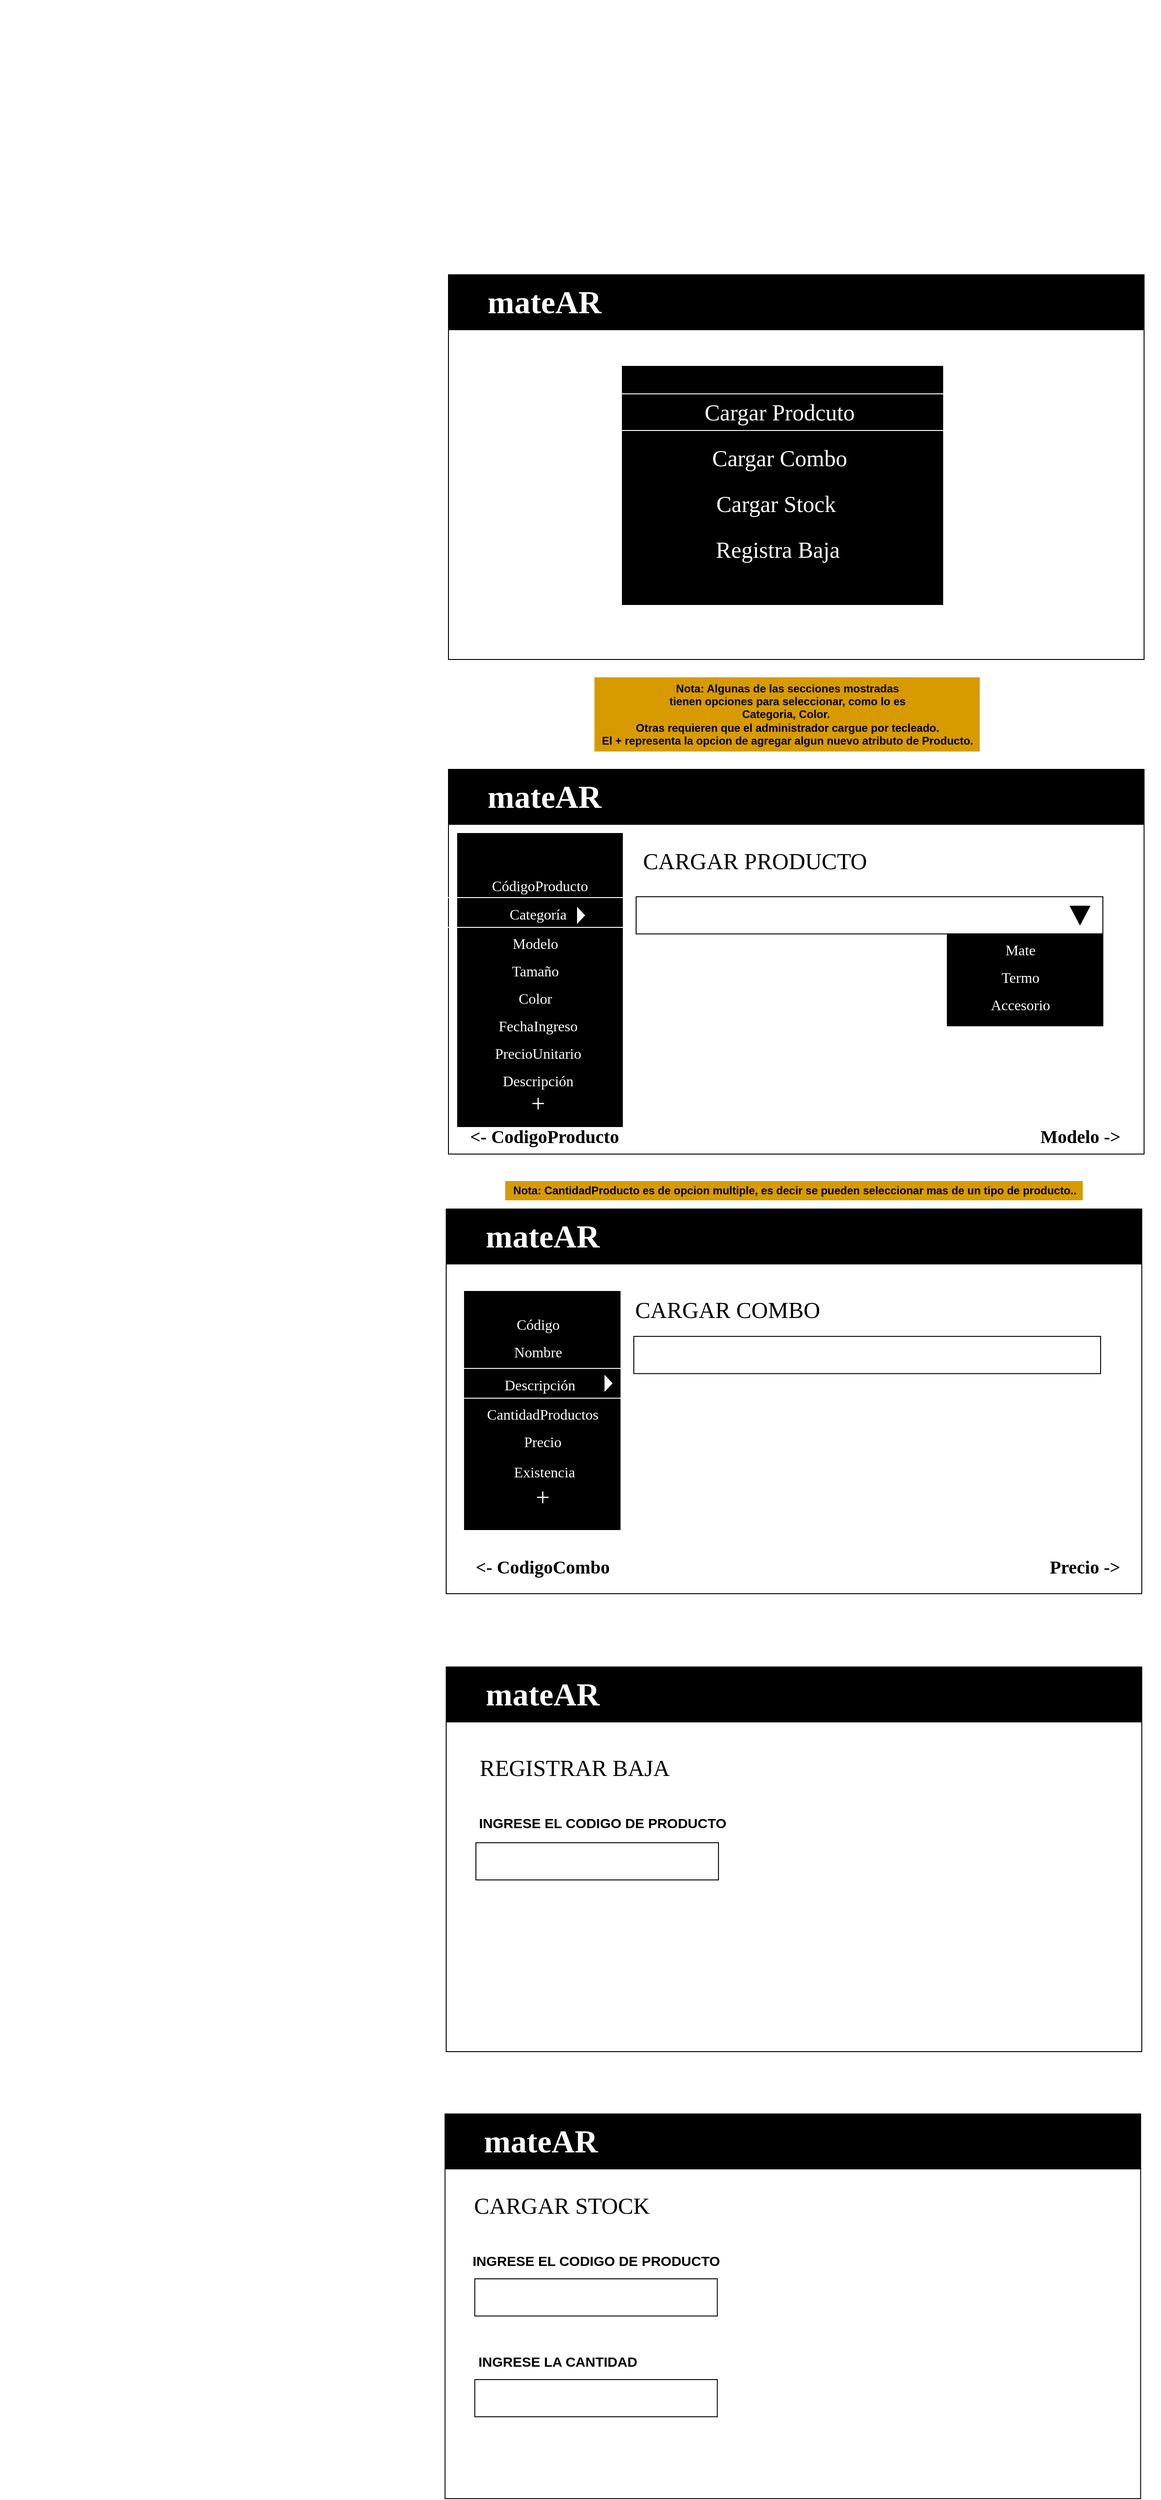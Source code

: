 <mxfile version="15.0.4" type="device"><diagram id="FbhibUbgQ25Hv6gma22Z" name="Page-1"><mxGraphModel dx="1848" dy="1698" grid="1" gridSize="10" guides="1" tooltips="1" connect="1" arrows="1" fold="1" page="1" pageScale="1" pageWidth="827" pageHeight="1169" math="0" shadow="0"><root><mxCell id="0"/><mxCell id="1" parent="0"/><mxCell id="_dUN0VqvDOdPQ3m7g6nz-1" value="" style="whiteSpace=wrap;html=1;noLabel=1;fontColor=none;" parent="1" vertex="1"><mxGeometry x="90" y="-30" width="760" height="360" as="geometry"/></mxCell><mxCell id="_dUN0VqvDOdPQ3m7g6nz-2" value="" style="whiteSpace=wrap;html=1;fillColor=#000000;" parent="1" vertex="1"><mxGeometry x="90" y="-90" width="760" height="60" as="geometry"/></mxCell><mxCell id="_dUN0VqvDOdPQ3m7g6nz-5" value="&lt;b style=&quot;font-size: 35px;&quot;&gt;&lt;font style=&quot;font-size: 35px;&quot;&gt;mateAR&lt;/font&gt;&lt;/b&gt;" style="text;html=1;strokeColor=none;fillColor=none;align=center;verticalAlign=middle;whiteSpace=wrap;rounded=0;fontColor=#FFFFFF;fontSize=35;fontFamily=Georgia;" parent="1" vertex="1"><mxGeometry x="90" y="-90" width="210" height="60" as="geometry"/></mxCell><mxCell id="_dUN0VqvDOdPQ3m7g6nz-10" value="" style="verticalLabelPosition=bottom;verticalAlign=top;html=1;shape=mxgraph.basic.rect;fillColor2=none;strokeWidth=1;size=20;indent=5;labelBackgroundColor=none;fontFamily=Georgia;fontSize=33;fontColor=#FFFFFF;fillColor=#000000;" parent="1" vertex="1"><mxGeometry x="280" y="10" width="350" height="260" as="geometry"/></mxCell><mxCell id="_dUN0VqvDOdPQ3m7g6nz-14" value="Cargar Prodcuto&amp;nbsp;" style="text;html=1;fillColor=none;align=center;verticalAlign=middle;whiteSpace=wrap;rounded=0;labelBackgroundColor=none;fontFamily=Georgia;fontSize=25;fontColor=#FFFFFF;labelBorderColor=#000000;shadow=0;strokeColor=#FFFFFF;glass=1;" parent="1" vertex="1"><mxGeometry x="270" y="40" width="370" height="40" as="geometry"/></mxCell><mxCell id="_dUN0VqvDOdPQ3m7g6nz-15" value="Cargar Combo&amp;nbsp;" style="text;html=1;strokeColor=none;fillColor=none;align=center;verticalAlign=middle;whiteSpace=wrap;rounded=0;labelBackgroundColor=none;fontFamily=Georgia;fontSize=25;fontColor=#FFFFFF;" parent="1" vertex="1"><mxGeometry x="280" y="90" width="350" height="40" as="geometry"/></mxCell><mxCell id="_dUN0VqvDOdPQ3m7g6nz-16" value="Cargar Stock&lt;span style=&quot;color: rgba(0 , 0 , 0 , 0) ; font-family: monospace ; font-size: 0px&quot;&gt;%3CmxGraphModel%3E%3Croot%3E%3CmxCell%20id%3D%220%22%2F%3E%3CmxCell%20id%3D%221%22%20parent%3D%220%22%2F%3E%3CmxCell%20id%3D%222%22%20value%3D%22Cargar%20Combo%26amp%3Bnbsp%3B%22%20style%3D%22text%3Bhtml%3D1%3BstrokeColor%3Dnone%3BfillColor%3Dnone%3Balign%3Dcenter%3BverticalAlign%3Dmiddle%3BwhiteSpace%3Dwrap%3Brounded%3D0%3BlabelBackgroundColor%3Dnone%3BfontFamily%3DGeorgia%3BfontSize%3D25%3BfontColor%3D%23FFFFFF%3B%22%20vertex%3D%221%22%20parent%3D%221%22%3E%3CmxGeometry%20x%3D%22280%22%20y%3D%22170%22%20width%3D%22350%22%20height%3D%2240%22%20as%3D%22geometry%22%2F%3E%3C%2FmxCell%3E%3C%2Froot%3E%3C%2FmxGraphModel%3E&lt;/span&gt;&lt;span style=&quot;color: rgba(0 , 0 , 0 , 0) ; font-family: monospace ; font-size: 0px&quot;&gt;%3CmxGraphModel%3E%3Croot%3E%3CmxCell%20id%3D%220%22%2F%3E%3CmxCell%20id%3D%221%22%20parent%3D%220%22%2F%3E%3CmxCell%20id%3D%222%22%20value%3D%22Cargar%20Combo%26amp%3Bnbsp%3B%22%20style%3D%22text%3Bhtml%3D1%3BstrokeColor%3Dnone%3BfillColor%3Dnone%3Balign%3Dcenter%3BverticalAlign%3Dmiddle%3BwhiteSpace%3Dwrap%3Brounded%3D0%3BlabelBackgroundColor%3Dnone%3BfontFamily%3DGeorgia%3BfontSize%3D25%3BfontColor%3D%23FFFFFF%3B%22%20vertex%3D%221%22%20parent%3D%221%22%3E%3CmxGeometry%20x%3D%22280%22%20y%3D%22170%22%20width%3D%22350%22%20height%3D%2240%22%20as%3D%22geometry%22%2F%3E%3C%2FmxCell%3E%3C%2Froot%3E%3C%2FmxGraphModel%3E&lt;/span&gt;&lt;span style=&quot;color: rgba(0 , 0 , 0 , 0) ; font-family: monospace ; font-size: 0px&quot;&gt;%3CmxGraphModel%3E%3Croot%3E%3CmxCell%20id%3D%220%22%2F%3E%3CmxCell%20id%3D%221%22%20parent%3D%220%22%2F%3E%3CmxCell%20id%3D%222%22%20value%3D%22Cargar%20Combo%26amp%3Bnbsp%3B%22%20style%3D%22text%3Bhtml%3D1%3BstrokeColor%3Dnone%3BfillColor%3Dnone%3Balign%3Dcenter%3BverticalAlign%3Dmiddle%3BwhiteSpace%3Dwrap%3Brounded%3D0%3BlabelBackgroundColor%3Dnone%3BfontFamily%3DGeorgia%3BfontSize%3D25%3BfontColor%3D%23FFFFFF%3B%22%20vertex%3D%221%22%20parent%3D%221%22%3E%3CmxGeometry%20x%3D%22280%22%20y%3D%22170%22%20width%3D%22350%22%20height%3D%2240%22%20as%3D%22geometry%22%2F%3E%3C%2FmxCell%3E%3C%2Froot%3E%3C%2FmxGraphModel%3E&lt;/span&gt;" style="text;html=1;strokeColor=none;fillColor=none;align=center;verticalAlign=middle;whiteSpace=wrap;rounded=0;labelBackgroundColor=none;fontFamily=Georgia;fontSize=25;fontColor=#FFFFFF;" parent="1" vertex="1"><mxGeometry x="272.5" y="140" width="350" height="40" as="geometry"/></mxCell><mxCell id="_dUN0VqvDOdPQ3m7g6nz-17" value="Registrar Baja&amp;nbsp;" style="text;html=1;strokeColor=none;fillColor=none;align=center;verticalAlign=middle;whiteSpace=wrap;rounded=0;labelBackgroundColor=none;fontFamily=Georgia;fontSize=25;fontColor=#FFFFFF;" parent="1" vertex="1"><mxGeometry x="-400" y="-390" width="350" height="40" as="geometry"/></mxCell><mxCell id="_dUN0VqvDOdPQ3m7g6nz-18" value="" style="whiteSpace=wrap;html=1;noLabel=1;fontColor=none;labelBorderColor=#FFFFFF;" parent="1" vertex="1"><mxGeometry x="90" y="510" width="760" height="360" as="geometry"/></mxCell><mxCell id="_dUN0VqvDOdPQ3m7g6nz-19" value="" style="whiteSpace=wrap;html=1;fillColor=#000000;" parent="1" vertex="1"><mxGeometry x="90" y="450" width="760" height="60" as="geometry"/></mxCell><mxCell id="_dUN0VqvDOdPQ3m7g6nz-20" value="&lt;b style=&quot;font-size: 35px;&quot;&gt;&lt;font style=&quot;font-size: 35px;&quot;&gt;mateAR&lt;/font&gt;&lt;/b&gt;" style="text;html=1;strokeColor=none;fillColor=none;align=center;verticalAlign=middle;whiteSpace=wrap;rounded=0;fontColor=#FFFFFF;fontSize=35;fontFamily=Georgia;" parent="1" vertex="1"><mxGeometry x="90" y="450" width="210" height="60" as="geometry"/></mxCell><mxCell id="_dUN0VqvDOdPQ3m7g6nz-27" value="" style="whiteSpace=wrap;html=1;fillColor=#000000;" parent="1" vertex="1"><mxGeometry x="100" y="520" width="180" height="320" as="geometry"/></mxCell><mxCell id="_dUN0VqvDOdPQ3m7g6nz-29" value="CARGAR PRODUCTO" style="text;html=1;strokeColor=none;fillColor=none;align=center;verticalAlign=middle;whiteSpace=wrap;rounded=0;shadow=0;glass=1;labelBackgroundColor=none;fontFamily=Georgia;fontSize=25;fontColor=none;" parent="1" vertex="1"><mxGeometry x="285" y="530" width="280" height="40" as="geometry"/></mxCell><mxCell id="_dUN0VqvDOdPQ3m7g6nz-30" value="&lt;font color=&quot;#ffffff&quot; style=&quot;font-size: 16px&quot;&gt;CódigoProducto&lt;/font&gt;" style="text;html=1;strokeColor=none;fillColor=none;align=center;verticalAlign=middle;whiteSpace=wrap;rounded=0;shadow=0;glass=1;labelBackgroundColor=none;fontFamily=Georgia;fontSize=20;fontColor=none;" parent="1" vertex="1"><mxGeometry x="100" y="560" width="180" height="30" as="geometry"/></mxCell><mxCell id="_dUN0VqvDOdPQ3m7g6nz-32" value="&lt;font color=&quot;#ffffff&quot;&gt;&lt;span style=&quot;font-size: 16px&quot;&gt;Modelo&lt;/span&gt;&lt;/font&gt;" style="text;html=1;strokeColor=none;fillColor=none;align=center;verticalAlign=middle;whiteSpace=wrap;rounded=0;shadow=0;glass=1;labelBackgroundColor=none;fontFamily=Georgia;fontSize=20;fontColor=none;" parent="1" vertex="1"><mxGeometry x="95" y="622.5" width="180" height="30" as="geometry"/></mxCell><mxCell id="_dUN0VqvDOdPQ3m7g6nz-33" value="&lt;font color=&quot;#ffffff&quot;&gt;&lt;span style=&quot;font-size: 16px&quot;&gt;FechaIngreso&lt;/span&gt;&lt;/font&gt;" style="text;html=1;strokeColor=none;fillColor=none;align=center;verticalAlign=middle;whiteSpace=wrap;rounded=0;shadow=0;glass=1;labelBackgroundColor=none;fontFamily=Georgia;fontSize=20;fontColor=none;" parent="1" vertex="1"><mxGeometry x="97.5" y="712.5" width="180" height="30" as="geometry"/></mxCell><mxCell id="_dUN0VqvDOdPQ3m7g6nz-34" value="&lt;font color=&quot;#ffffff&quot;&gt;&lt;span style=&quot;font-size: 16px&quot;&gt;Tamaño&lt;/span&gt;&lt;/font&gt;&lt;span style=&quot;color: rgba(0 , 0 , 0 , 0) ; font-family: monospace ; font-size: 0px&quot;&gt;%3CmxGraphModel%3E%3Croot%3E%3CmxCell%20id%3D%220%22%2F%3E%3CmxCell%20id%3D%221%22%20parent%3D%220%22%2F%3E%3CmxCell%20id%3D%222%22%20value%3D%22%26lt%3Bfont%20color%3D%26quot%3B%23ffffff%26quot%3B%26gt%3B%26lt%3Bspan%20style%3D%26quot%3Bfont-size%3A%2016px%26quot%3B%26gt%3BFechaIngreso%26lt%3B%2Fspan%26gt%3B%26lt%3B%2Ffont%26gt%3B%22%20style%3D%22text%3Bhtml%3D1%3BstrokeColor%3Dnone%3BfillColor%3Dnone%3Balign%3Dcenter%3BverticalAlign%3Dmiddle%3BwhiteSpace%3Dwrap%3Brounded%3D0%3Bshadow%3D0%3Bglass%3D1%3BlabelBackgroundColor%3Dnone%3BfontFamily%3DGeorgia%3BfontSize%3D20%3BfontColor%3Dnone%3B%22%20vertex%3D%221%22%20parent%3D%221%22%3E%3CmxGeometry%20x%3D%22100%22%20y%3D%22620%22%20width%3D%22180%22%20height%3D%2230%22%20as%3D%22geometry%22%2F%3E%3C%2FmxCell%3E%3C%2Froot%3E%3C%2FmxGraphModel%3E&lt;/span&gt;" style="text;html=1;strokeColor=none;fillColor=none;align=center;verticalAlign=middle;whiteSpace=wrap;rounded=0;shadow=0;glass=1;labelBackgroundColor=none;fontFamily=Georgia;fontSize=20;fontColor=none;" parent="1" vertex="1"><mxGeometry x="95" y="652.5" width="180" height="30" as="geometry"/></mxCell><mxCell id="_dUN0VqvDOdPQ3m7g6nz-35" value="&lt;font color=&quot;#ffffff&quot;&gt;&lt;span style=&quot;font-size: 16px&quot;&gt;Color&lt;/span&gt;&lt;/font&gt;&lt;span style=&quot;color: rgba(0 , 0 , 0 , 0) ; font-family: monospace ; font-size: 0px&quot;&gt;%3CmxGraphModel%3E%3Croot%3E%3CmxCell%20id%3D%220%22%2F%3E%3CmxCell%20id%3D%221%22%20parent%3D%220%22%2F%3E%3CmxCell%20id%3D%222%22%20value%3D%22%26lt%3Bfont%20color%3D%26quot%3B%23ffffff%26quot%3B%26gt%3B%26lt%3Bspan%20style%3D%26quot%3Bfont-size%3A%2016px%26quot%3B%26gt%3BTama%C3%B1o%26lt%3B%2Fspan%26gt%3B%26lt%3B%2Ffont%26gt%3B%26lt%3Bspan%20style%3D%26quot%3Bcolor%3A%20rgba(0%20%2C%200%20%2C%200%20%2C%200)%20%3B%20font-family%3A%20monospace%20%3B%20font-size%3A%200px%26quot%3B%26gt%3B%253CmxGraphModel%253E%253Croot%253E%253CmxCell%2520id%253D%25220%2522%252F%253E%253CmxCell%2520id%253D%25221%2522%2520parent%253D%25220%2522%252F%253E%253CmxCell%2520id%253D%25222%2522%2520value%253D%2522%2526lt%253Bfont%2520color%253D%2526quot%253B%2523ffffff%2526quot%253B%2526gt%253B%2526lt%253Bspan%2520style%253D%2526quot%253Bfont-size%253A%252016px%2526quot%253B%2526gt%253BFechaIngreso%2526lt%253B%252Fspan%2526gt%253B%2526lt%253B%252Ffont%2526gt%253B%2522%2520style%253D%2522text%253Bhtml%253D1%253BstrokeColor%253Dnone%253BfillColor%253Dnone%253Balign%253Dcenter%253BverticalAlign%253Dmiddle%253BwhiteSpace%253Dwrap%253Brounded%253D0%253Bshadow%253D0%253Bglass%253D1%253BlabelBackgroundColor%253Dnone%253BfontFamily%253DGeorgia%253BfontSize%253D20%253BfontColor%253Dnone%253B%2522%2520vertex%253D%25221%2522%2520parent%253D%25221%2522%253E%253CmxGeometry%2520x%253D%2522100%2522%2520y%253D%2522620%2522%2520width%253D%2522180%2522%2520height%253D%252230%2522%2520as%253D%2522geometry%2522%252F%253E%253C%252FmxCell%253E%253C%252Froot%253E%253C%252FmxGraphModel%253E%26lt%3B%2Fspan%26gt%3B%22%20style%3D%22text%3Bhtml%3D1%3BstrokeColor%3Dnone%3BfillColor%3Dnone%3Balign%3Dcenter%3BverticalAlign%3Dmiddle%3BwhiteSpace%3Dwrap%3Brounded%3D0%3Bshadow%3D0%3Bglass%3D1%3BlabelBackgroundColor%3Dnone%3BfontFamily%3DGeorgia%3BfontSize%3D20%3BfontColor%3Dnone%3B%22%20vertex%3D%221%22%20parent%3D%221%22%3E%3CmxGeometry%20x%3D%22100%22%20y%3D%22650%22%20width%3D%22180%22%20height%3D%2230%22%20as%3D%22geometry%22%2F%3E%3C%2FmxCell%3E%3C%2Froot%3E%3C%2FmxGraphModel%3E&lt;/span&gt;" style="text;html=1;strokeColor=none;fillColor=none;align=center;verticalAlign=middle;whiteSpace=wrap;rounded=0;shadow=0;glass=1;labelBackgroundColor=none;fontFamily=Georgia;fontSize=20;fontColor=none;" parent="1" vertex="1"><mxGeometry x="95" y="682.5" width="180" height="30" as="geometry"/></mxCell><mxCell id="_dUN0VqvDOdPQ3m7g6nz-36" value="&lt;font color=&quot;#ffffff&quot;&gt;&lt;span style=&quot;font-size: 16px&quot;&gt;Categoría&lt;/span&gt;&lt;/font&gt;" style="text;html=1;fillColor=none;align=center;verticalAlign=middle;whiteSpace=wrap;rounded=0;shadow=0;glass=1;labelBackgroundColor=none;fontFamily=Georgia;fontSize=20;fontColor=none;strokeColor=#FFFFFF;" parent="1" vertex="1"><mxGeometry x="87.5" y="590" width="200" height="32.5" as="geometry"/></mxCell><mxCell id="_dUN0VqvDOdPQ3m7g6nz-37" value="&lt;font color=&quot;#ffffff&quot;&gt;&lt;span style=&quot;font-size: 16px&quot;&gt;PrecioUnitario&lt;/span&gt;&lt;/font&gt;" style="text;html=1;strokeColor=none;fillColor=none;align=center;verticalAlign=middle;whiteSpace=wrap;rounded=0;shadow=0;glass=1;labelBackgroundColor=none;fontFamily=Georgia;fontSize=20;fontColor=none;" parent="1" vertex="1"><mxGeometry x="97.5" y="742.5" width="180" height="30" as="geometry"/></mxCell><mxCell id="_dUN0VqvDOdPQ3m7g6nz-39" value="&lt;font color=&quot;#ffffff&quot;&gt;&lt;span style=&quot;font-size: 16px&quot;&gt;Descripción&lt;/span&gt;&lt;/font&gt;" style="text;html=1;strokeColor=none;fillColor=none;align=center;verticalAlign=middle;whiteSpace=wrap;rounded=0;shadow=0;glass=1;labelBackgroundColor=none;fontFamily=Georgia;fontSize=20;fontColor=none;" parent="1" vertex="1"><mxGeometry x="97.5" y="772.5" width="180" height="30" as="geometry"/></mxCell><mxCell id="_dUN0VqvDOdPQ3m7g6nz-42" value="" style="triangle;whiteSpace=wrap;html=1;rounded=0;shadow=0;glass=1;fontFamily=Georgia;fontSize=20;fontColor=none;strokeColor=#000000;fillColor=#FFFFFF;" parent="1" vertex="1"><mxGeometry x="230" y="598.75" width="10" height="21.25" as="geometry"/></mxCell><mxCell id="_dUN0VqvDOdPQ3m7g6nz-43" value="" style="rounded=0;whiteSpace=wrap;html=1;shadow=0;glass=0;fontFamily=Georgia;fontSize=20;fontColor=none;strokeColor=#000000;fillColor=#FFFFFF;align=left;" parent="1" vertex="1"><mxGeometry x="295" y="589.06" width="510" height="40.62" as="geometry"/></mxCell><mxCell id="_dUN0VqvDOdPQ3m7g6nz-44" value="" style="triangle;whiteSpace=wrap;html=1;rounded=0;shadow=0;glass=1;fontFamily=Georgia;fontSize=20;fontColor=none;rotation=90;fillColor=#000000;" parent="1" vertex="1"><mxGeometry x="770" y="598.75" width="20" height="21.25" as="geometry"/></mxCell><mxCell id="_dUN0VqvDOdPQ3m7g6nz-45" value="" style="rounded=0;whiteSpace=wrap;html=1;shadow=0;glass=0;fontFamily=Georgia;fontSize=20;fontColor=none;strokeColor=#000000;fillColor=#000000;" parent="1" vertex="1"><mxGeometry x="635" y="629.68" width="170" height="100.32" as="geometry"/></mxCell><mxCell id="_dUN0VqvDOdPQ3m7g6nz-46" value="&lt;font color=&quot;#ffffff&quot;&gt;&lt;span style=&quot;font-size: 16px&quot;&gt;Mate&lt;/span&gt;&lt;/font&gt;" style="text;html=1;strokeColor=none;fillColor=none;align=center;verticalAlign=middle;whiteSpace=wrap;rounded=0;shadow=0;glass=1;labelBackgroundColor=none;fontFamily=Georgia;fontSize=20;fontColor=none;" parent="1" vertex="1"><mxGeometry x="625" y="629.68" width="180" height="30" as="geometry"/></mxCell><mxCell id="_dUN0VqvDOdPQ3m7g6nz-47" value="&lt;font color=&quot;#ffffff&quot;&gt;&lt;span style=&quot;font-size: 16px&quot;&gt;Termo&lt;/span&gt;&lt;/font&gt;&lt;span style=&quot;color: rgba(0 , 0 , 0 , 0) ; font-family: monospace ; font-size: 0px&quot;&gt;%3CmxGraphModel%3E%3Croot%3E%3CmxCell%20id%3D%220%22%2F%3E%3CmxCell%20id%3D%221%22%20parent%3D%220%22%2F%3E%3CmxCell%20id%3D%222%22%20value%3D%22%26lt%3Bfont%20color%3D%26quot%3B%23ffffff%26quot%3B%26gt%3B%26lt%3Bspan%20style%3D%26quot%3Bfont-size%3A%2016px%26quot%3B%26gt%3BMate%26lt%3B%2Fspan%26gt%3B%26lt%3B%2Ffont%26gt%3B%22%20style%3D%22text%3Bhtml%3D1%3BstrokeColor%3Dnone%3BfillColor%3Dnone%3Balign%3Dcenter%3BverticalAlign%3Dmiddle%3BwhiteSpace%3Dwrap%3Brounded%3D0%3Bshadow%3D0%3Bglass%3D1%3BlabelBackgroundColor%3Dnone%3BfontFamily%3DGeorgia%3BfontSize%3D20%3BfontColor%3Dnone%3B%22%20vertex%3D%221%22%20parent%3D%221%22%3E%3CmxGeometry%20x%3D%22590%22%20y%3D%22629.68%22%20width%3D%22180%22%20height%3D%2230%22%20as%3D%22geometry%22%2F%3E%3C%2FmxCell%3E%3C%2Froot%3E%3C%2FmxGraphModel%3E&lt;/span&gt;" style="text;html=1;strokeColor=none;fillColor=none;align=center;verticalAlign=middle;whiteSpace=wrap;rounded=0;shadow=0;glass=1;labelBackgroundColor=none;fontFamily=Georgia;fontSize=20;fontColor=none;" parent="1" vertex="1"><mxGeometry x="625" y="659.68" width="180" height="30" as="geometry"/></mxCell><mxCell id="_dUN0VqvDOdPQ3m7g6nz-48" value="&lt;font color=&quot;#ffffff&quot;&gt;&lt;span style=&quot;font-size: 16px&quot;&gt;Accesorio&lt;/span&gt;&lt;/font&gt;" style="text;html=1;strokeColor=none;fillColor=none;align=center;verticalAlign=middle;whiteSpace=wrap;rounded=0;shadow=0;glass=1;labelBackgroundColor=none;fontFamily=Georgia;fontSize=20;fontColor=none;" parent="1" vertex="1"><mxGeometry x="625" y="689.68" width="180" height="30" as="geometry"/></mxCell><mxCell id="_dUN0VqvDOdPQ3m7g6nz-49" value="Modelo -&amp;gt;" style="text;html=1;strokeColor=none;fillColor=none;align=center;verticalAlign=middle;whiteSpace=wrap;rounded=0;shadow=0;glass=0;fontFamily=Georgia;fontSize=20;fontColor=none;fontStyle=1" parent="1" vertex="1"><mxGeometry x="697.5" y="830" width="165" height="40" as="geometry"/></mxCell><mxCell id="_dUN0VqvDOdPQ3m7g6nz-50" value="&amp;lt;- CodigoProducto" style="text;html=1;strokeColor=none;fillColor=none;align=center;verticalAlign=middle;whiteSpace=wrap;rounded=0;shadow=0;glass=0;fontFamily=Georgia;fontSize=20;fontColor=none;fontStyle=1" parent="1" vertex="1"><mxGeometry x="90" y="830" width="210" height="40" as="geometry"/></mxCell><mxCell id="XlYpgnOQyE8UtT6nfnZe-2" value="&lt;font style=&quot;vertical-align: inherit&quot;&gt;&lt;font style=&quot;vertical-align: inherit&quot;&gt;&lt;font style=&quot;vertical-align: inherit&quot;&gt;&lt;font style=&quot;vertical-align: inherit&quot;&gt;&lt;span&gt;&lt;font style=&quot;vertical-align: inherit&quot;&gt;&lt;font style=&quot;vertical-align: inherit&quot;&gt;Nota: Algunas de las secciones mostradas &lt;/font&gt;&lt;/font&gt;&lt;br&gt;&lt;font style=&quot;vertical-align: inherit&quot;&gt;&lt;font style=&quot;vertical-align: inherit&quot;&gt;tienen opciones para seleccionar, como lo es &lt;/font&gt;&lt;/font&gt;&lt;br&gt;&lt;font style=&quot;vertical-align: inherit&quot;&gt;&lt;font style=&quot;vertical-align: inherit&quot;&gt;Categoria, Color.&amp;nbsp;&lt;/font&gt;&lt;/font&gt;&lt;br&gt;&lt;font style=&quot;vertical-align: inherit&quot;&gt;&lt;font style=&quot;vertical-align: inherit&quot;&gt;Otras requieren que el administrador cargue por tecleado.&lt;br&gt;&lt;/font&gt;&lt;/font&gt;&lt;/span&gt;El + representa la opcion de agregar algun nuevo atributo de Producto.&lt;br&gt;&lt;/font&gt;&lt;/font&gt;&lt;/font&gt;&lt;/font&gt;" style="text;html=1;align=center;verticalAlign=middle;resizable=0;points=[];autosize=1;strokeColor=#D79B00;fillColor=#D79B00;fontStyle=1" parent="1" vertex="1"><mxGeometry x="250" y="350" width="420" height="80" as="geometry"/></mxCell><mxCell id="XlYpgnOQyE8UtT6nfnZe-3" value="" style="whiteSpace=wrap;html=1;noLabel=1;fontColor=none;labelBorderColor=#FFFFFF;" parent="1" vertex="1"><mxGeometry x="87.5" y="990" width="760" height="360" as="geometry"/></mxCell><mxCell id="XlYpgnOQyE8UtT6nfnZe-4" value="" style="whiteSpace=wrap;html=1;fillColor=#000000;" parent="1" vertex="1"><mxGeometry x="87.5" y="930" width="760" height="60" as="geometry"/></mxCell><mxCell id="XlYpgnOQyE8UtT6nfnZe-5" value="&lt;b style=&quot;font-size: 35px;&quot;&gt;&lt;font style=&quot;font-size: 35px;&quot;&gt;mateAR&lt;/font&gt;&lt;/b&gt;" style="text;html=1;strokeColor=none;fillColor=none;align=center;verticalAlign=middle;whiteSpace=wrap;rounded=0;fontColor=#FFFFFF;fontSize=35;fontFamily=Georgia;" parent="1" vertex="1"><mxGeometry x="87.5" y="930" width="210" height="60" as="geometry"/></mxCell><mxCell id="XlYpgnOQyE8UtT6nfnZe-7" value="CARGAR COMBO" style="text;html=1;strokeColor=none;fillColor=none;align=center;verticalAlign=middle;whiteSpace=wrap;rounded=0;shadow=0;glass=1;labelBackgroundColor=none;fontFamily=Georgia;fontSize=25;fontColor=none;" parent="1" vertex="1"><mxGeometry x="255" y="1020" width="280" height="40" as="geometry"/></mxCell><mxCell id="XlYpgnOQyE8UtT6nfnZe-10" value="&lt;font color=&quot;#ffffff&quot;&gt;&lt;span style=&quot;font-size: 16px&quot;&gt;FechaIngreso&lt;/span&gt;&lt;/font&gt;" style="text;html=1;strokeColor=none;fillColor=none;align=center;verticalAlign=middle;whiteSpace=wrap;rounded=0;shadow=0;glass=1;labelBackgroundColor=none;fontFamily=Georgia;fontSize=20;fontColor=none;" parent="1" vertex="1"><mxGeometry x="97.5" y="1190" width="180" height="30" as="geometry"/></mxCell><mxCell id="XlYpgnOQyE8UtT6nfnZe-12" value="&lt;font color=&quot;#ffffff&quot;&gt;&lt;span style=&quot;font-size: 16px&quot;&gt;Color&lt;/span&gt;&lt;/font&gt;&lt;span style=&quot;color: rgba(0 , 0 , 0 , 0) ; font-family: monospace ; font-size: 0px&quot;&gt;%3CmxGraphModel%3E%3Croot%3E%3CmxCell%20id%3D%220%22%2F%3E%3CmxCell%20id%3D%221%22%20parent%3D%220%22%2F%3E%3CmxCell%20id%3D%222%22%20value%3D%22%26lt%3Bfont%20color%3D%26quot%3B%23ffffff%26quot%3B%26gt%3B%26lt%3Bspan%20style%3D%26quot%3Bfont-size%3A%2016px%26quot%3B%26gt%3BTama%C3%B1o%26lt%3B%2Fspan%26gt%3B%26lt%3B%2Ffont%26gt%3B%26lt%3Bspan%20style%3D%26quot%3Bcolor%3A%20rgba(0%20%2C%200%20%2C%200%20%2C%200)%20%3B%20font-family%3A%20monospace%20%3B%20font-size%3A%200px%26quot%3B%26gt%3B%253CmxGraphModel%253E%253Croot%253E%253CmxCell%2520id%253D%25220%2522%252F%253E%253CmxCell%2520id%253D%25221%2522%2520parent%253D%25220%2522%252F%253E%253CmxCell%2520id%253D%25222%2522%2520value%253D%2522%2526lt%253Bfont%2520color%253D%2526quot%253B%2523ffffff%2526quot%253B%2526gt%253B%2526lt%253Bspan%2520style%253D%2526quot%253Bfont-size%253A%252016px%2526quot%253B%2526gt%253BFechaIngreso%2526lt%253B%252Fspan%2526gt%253B%2526lt%253B%252Ffont%2526gt%253B%2522%2520style%253D%2522text%253Bhtml%253D1%253BstrokeColor%253Dnone%253BfillColor%253Dnone%253Balign%253Dcenter%253BverticalAlign%253Dmiddle%253BwhiteSpace%253Dwrap%253Brounded%253D0%253Bshadow%253D0%253Bglass%253D1%253BlabelBackgroundColor%253Dnone%253BfontFamily%253DGeorgia%253BfontSize%253D20%253BfontColor%253Dnone%253B%2522%2520vertex%253D%25221%2522%2520parent%253D%25221%2522%253E%253CmxGeometry%2520x%253D%2522100%2522%2520y%253D%2522620%2522%2520width%253D%2522180%2522%2520height%253D%252230%2522%2520as%253D%2522geometry%2522%252F%253E%253C%252FmxCell%253E%253C%252Froot%253E%253C%252FmxGraphModel%253E%26lt%3B%2Fspan%26gt%3B%22%20style%3D%22text%3Bhtml%3D1%3BstrokeColor%3Dnone%3BfillColor%3Dnone%3Balign%3Dcenter%3BverticalAlign%3Dmiddle%3BwhiteSpace%3Dwrap%3Brounded%3D0%3Bshadow%3D0%3Bglass%3D1%3BlabelBackgroundColor%3Dnone%3BfontFamily%3DGeorgia%3BfontSize%3D20%3BfontColor%3Dnone%3B%22%20vertex%3D%221%22%20parent%3D%221%22%3E%3CmxGeometry%20x%3D%22100%22%20y%3D%22650%22%20width%3D%22180%22%20height%3D%2230%22%20as%3D%22geometry%22%2F%3E%3C%2FmxCell%3E%3C%2Froot%3E%3C%2FmxGraphModel%3E&lt;/span&gt;" style="text;html=1;strokeColor=none;fillColor=none;align=center;verticalAlign=middle;whiteSpace=wrap;rounded=0;shadow=0;glass=1;labelBackgroundColor=none;fontFamily=Georgia;fontSize=20;fontColor=none;" parent="1" vertex="1"><mxGeometry x="97.5" y="1160" width="180" height="30" as="geometry"/></mxCell><mxCell id="XlYpgnOQyE8UtT6nfnZe-14" value="&lt;font color=&quot;#ffffff&quot;&gt;&lt;span style=&quot;font-size: 16px&quot;&gt;PrecioUnitario&lt;/span&gt;&lt;/font&gt;" style="text;html=1;strokeColor=none;fillColor=none;align=center;verticalAlign=middle;whiteSpace=wrap;rounded=0;shadow=0;glass=1;labelBackgroundColor=none;fontFamily=Georgia;fontSize=20;fontColor=none;" parent="1" vertex="1"><mxGeometry x="97.5" y="1220" width="180" height="30" as="geometry"/></mxCell><mxCell id="XlYpgnOQyE8UtT6nfnZe-15" value="&lt;font color=&quot;#ffffff&quot;&gt;&lt;span style=&quot;font-size: 16px&quot;&gt;Descripción&lt;/span&gt;&lt;/font&gt;" style="text;html=1;strokeColor=none;fillColor=none;align=center;verticalAlign=middle;whiteSpace=wrap;rounded=0;shadow=0;glass=1;labelBackgroundColor=none;fontFamily=Georgia;fontSize=20;fontColor=none;" parent="1" vertex="1"><mxGeometry x="97.5" y="1250" width="180" height="30" as="geometry"/></mxCell><mxCell id="XlYpgnOQyE8UtT6nfnZe-17" value="" style="rounded=0;whiteSpace=wrap;html=1;shadow=0;glass=0;fontFamily=Georgia;fontSize=20;fontColor=none;strokeColor=#000000;fillColor=#FFFFFF;align=left;" parent="1" vertex="1"><mxGeometry x="292.5" y="1069.06" width="510" height="40.62" as="geometry"/></mxCell><mxCell id="XlYpgnOQyE8UtT6nfnZe-19" value="" style="rounded=0;whiteSpace=wrap;html=1;shadow=0;glass=0;fontFamily=Georgia;fontSize=20;fontColor=none;strokeColor=#000000;fillColor=#000000;" parent="1" vertex="1"><mxGeometry x="107.5" y="1020" width="170" height="260" as="geometry"/></mxCell><mxCell id="XlYpgnOQyE8UtT6nfnZe-27" value="&lt;font color=&quot;#ffffff&quot; style=&quot;font-size: 16px&quot;&gt;&lt;font style=&quot;vertical-align: inherit&quot;&gt;&lt;font style=&quot;vertical-align: inherit&quot;&gt;Código&lt;/font&gt;&lt;/font&gt;&lt;/font&gt;" style="text;html=1;strokeColor=none;fillColor=none;align=center;verticalAlign=middle;whiteSpace=wrap;rounded=0;shadow=0;glass=1;labelBackgroundColor=none;fontFamily=Georgia;fontSize=20;fontColor=none;" parent="1" vertex="1"><mxGeometry x="97.5" y="1039.06" width="180" height="30" as="geometry"/></mxCell><mxCell id="XlYpgnOQyE8UtT6nfnZe-29" value="&lt;font color=&quot;#ffffff&quot;&gt;&lt;span style=&quot;font-size: 16px&quot;&gt;&lt;font style=&quot;vertical-align: inherit&quot;&gt;&lt;font style=&quot;vertical-align: inherit&quot;&gt;Existencia&lt;/font&gt;&lt;/font&gt;&lt;/span&gt;&lt;/font&gt;" style="text;html=1;strokeColor=none;fillColor=none;align=center;verticalAlign=middle;whiteSpace=wrap;rounded=0;shadow=0;glass=1;labelBackgroundColor=none;fontFamily=Georgia;fontSize=20;fontColor=none;" parent="1" vertex="1"><mxGeometry x="105" y="1200.0" width="180" height="30" as="geometry"/></mxCell><mxCell id="XlYpgnOQyE8UtT6nfnZe-31" value="&lt;font color=&quot;#ffffff&quot;&gt;&lt;span style=&quot;font-size: 16px&quot;&gt;&lt;font style=&quot;vertical-align: inherit&quot;&gt;&lt;font style=&quot;vertical-align: inherit&quot;&gt;Descripción&lt;/font&gt;&lt;/font&gt;&lt;/span&gt;&lt;/font&gt;" style="text;html=1;fillColor=none;align=center;verticalAlign=middle;whiteSpace=wrap;rounded=0;shadow=0;glass=1;labelBackgroundColor=none;fontFamily=Georgia;fontSize=20;fontColor=none;strokeColor=#FFFFFF;" parent="1" vertex="1"><mxGeometry x="90" y="1104.06" width="200" height="32.5" as="geometry"/></mxCell><mxCell id="XlYpgnOQyE8UtT6nfnZe-32" value="&lt;font color=&quot;#ffffff&quot;&gt;&lt;span style=&quot;font-size: 16px&quot;&gt;&lt;font style=&quot;vertical-align: inherit&quot;&gt;&lt;font style=&quot;vertical-align: inherit&quot;&gt;&lt;font style=&quot;vertical-align: inherit&quot;&gt;&lt;font style=&quot;vertical-align: inherit&quot;&gt;Precio&lt;/font&gt;&lt;/font&gt;&lt;/font&gt;&lt;/font&gt;&lt;/span&gt;&lt;/font&gt;" style="text;html=1;strokeColor=none;fillColor=none;align=center;verticalAlign=middle;whiteSpace=wrap;rounded=0;shadow=0;glass=1;labelBackgroundColor=none;fontFamily=Georgia;fontSize=20;fontColor=none;" parent="1" vertex="1"><mxGeometry x="102.5" y="1166.56" width="180" height="30" as="geometry"/></mxCell><mxCell id="XlYpgnOQyE8UtT6nfnZe-33" value="Precio -&amp;gt;" style="text;html=1;strokeColor=none;fillColor=none;align=center;verticalAlign=middle;whiteSpace=wrap;rounded=0;shadow=0;glass=0;fontFamily=Georgia;fontSize=20;fontColor=none;fontStyle=1" parent="1" vertex="1"><mxGeometry x="702.5" y="1300" width="165" height="40" as="geometry"/></mxCell><mxCell id="XlYpgnOQyE8UtT6nfnZe-34" value="&amp;lt;- CodigoCombo" style="text;html=1;strokeColor=none;fillColor=none;align=center;verticalAlign=middle;whiteSpace=wrap;rounded=0;shadow=0;glass=0;fontFamily=Georgia;fontSize=20;fontColor=none;fontStyle=1" parent="1" vertex="1"><mxGeometry x="87.5" y="1300" width="210" height="40" as="geometry"/></mxCell><mxCell id="XlYpgnOQyE8UtT6nfnZe-37" value="" style="triangle;whiteSpace=wrap;html=1;rounded=0;shadow=0;glass=1;fontFamily=Georgia;fontSize=20;fontColor=none;strokeColor=#000000;fillColor=#FFFFFF;" parent="1" vertex="1"><mxGeometry x="260" y="1109.69" width="10" height="21.25" as="geometry"/></mxCell><mxCell id="XlYpgnOQyE8UtT6nfnZe-38" value="&lt;font color=&quot;#ffffff&quot; style=&quot;font-size: 27px&quot;&gt;+&lt;/font&gt;" style="text;html=1;strokeColor=none;fillColor=none;align=center;verticalAlign=middle;whiteSpace=wrap;rounded=0;shadow=0;glass=1;labelBackgroundColor=none;fontFamily=Georgia;fontSize=20;fontColor=none;strokeWidth=4;perimeterSpacing=3;" parent="1" vertex="1"><mxGeometry x="102.5" y="1230" width="180" height="30" as="geometry"/></mxCell><mxCell id="XlYpgnOQyE8UtT6nfnZe-39" value="&lt;font color=&quot;#ffffff&quot; style=&quot;font-size: 27px&quot;&gt;+&lt;/font&gt;" style="text;html=1;strokeColor=none;fillColor=none;align=center;verticalAlign=middle;whiteSpace=wrap;rounded=0;shadow=0;glass=1;labelBackgroundColor=none;fontFamily=Georgia;fontSize=20;fontColor=none;strokeWidth=4;perimeterSpacing=3;" parent="1" vertex="1"><mxGeometry x="97.5" y="800" width="180" height="30" as="geometry"/></mxCell><mxCell id="tTyCDfBSlEbfDafRGNJW-1" value="&lt;font color=&quot;#ffffff&quot;&gt;&lt;span style=&quot;font-size: 16px&quot;&gt;&lt;font style=&quot;vertical-align: inherit&quot;&gt;&lt;font style=&quot;vertical-align: inherit&quot;&gt;&lt;font style=&quot;vertical-align: inherit&quot;&gt;&lt;font style=&quot;vertical-align: inherit&quot;&gt;&lt;font style=&quot;vertical-align: inherit&quot;&gt;&lt;font style=&quot;vertical-align: inherit&quot;&gt;&lt;font style=&quot;vertical-align: inherit&quot;&gt;&lt;font style=&quot;vertical-align: inherit&quot;&gt;&lt;font style=&quot;vertical-align: inherit&quot;&gt;&lt;font style=&quot;vertical-align: inherit&quot;&gt;&lt;font style=&quot;vertical-align: inherit&quot;&gt;&lt;font style=&quot;vertical-align: inherit&quot;&gt;&lt;font style=&quot;vertical-align: inherit&quot;&gt;&lt;font style=&quot;vertical-align: inherit&quot;&gt;&lt;font style=&quot;vertical-align: inherit&quot;&gt;&lt;font style=&quot;vertical-align: inherit&quot;&gt;&lt;font style=&quot;vertical-align: inherit&quot;&gt;&lt;font style=&quot;vertical-align: inherit&quot;&gt;Nombre&lt;/font&gt;&lt;/font&gt;&lt;/font&gt;&lt;/font&gt;&lt;/font&gt;&lt;/font&gt;&lt;/font&gt;&lt;/font&gt;&lt;/font&gt;&lt;/font&gt;&lt;/font&gt;&lt;/font&gt;&lt;/font&gt;&lt;/font&gt;&lt;/font&gt;&lt;/font&gt;&lt;/font&gt;&lt;/font&gt;&lt;/span&gt;&lt;/font&gt;" style="text;html=1;strokeColor=none;fillColor=none;align=center;verticalAlign=middle;whiteSpace=wrap;rounded=0;shadow=0;glass=1;labelBackgroundColor=none;fontFamily=Georgia;fontSize=20;fontColor=none;" parent="1" vertex="1"><mxGeometry x="97.5" y="1069.06" width="180" height="30" as="geometry"/></mxCell><mxCell id="tTyCDfBSlEbfDafRGNJW-3" value="&lt;font color=&quot;#ffffff&quot;&gt;&lt;span style=&quot;font-size: 16px&quot;&gt;&lt;font style=&quot;vertical-align: inherit&quot;&gt;&lt;font style=&quot;vertical-align: inherit&quot;&gt;CantidadProductos&lt;/font&gt;&lt;/font&gt;&lt;/span&gt;&lt;/font&gt;" style="text;html=1;strokeColor=none;fillColor=none;align=center;verticalAlign=middle;whiteSpace=wrap;rounded=0;shadow=0;glass=1;labelBackgroundColor=none;fontFamily=Georgia;fontSize=20;fontColor=none;" parent="1" vertex="1"><mxGeometry x="102.5" y="1136.56" width="180" height="30" as="geometry"/></mxCell><mxCell id="tTyCDfBSlEbfDafRGNJW-4" value="&lt;font style=&quot;vertical-align: inherit&quot;&gt;&lt;font style=&quot;vertical-align: inherit&quot;&gt;Registra Baja&amp;nbsp;&lt;/font&gt;&lt;/font&gt;&lt;span style=&quot;color: rgba(0 , 0 , 0 , 0) ; font-family: monospace ; font-size: 0px&quot;&gt;&lt;font style=&quot;vertical-align: inherit&quot;&gt;&lt;font style=&quot;vertical-align: inherit&quot;&gt;% 3CmxGraphModel% 3E% 3Croot% 3E% 3CmxCell% 20id% 3D% 220% 22% 2F% 3E% 3CmxCell% 20id% 3D% 221% 22% 20parent% 3D% 220% 22% 2F% 3E% 3CmxCell% 20id % 3D% 222% 22% 20value% 3D% 22Cargar% 20Combo% 26amp% 3Bnbsp% 3B% 22% 20style% 3D% 22text% 3Bhtml% 3D1% 3BstrokeColor% 3Dnone% 3BfillColor% 3Dnone% 3Balign% 3Dcenter% 3BverticalAlign% 3DmiddleSpace % 3Dwrap% 3Bround% 3D0% 3BlabelBackgroundColor% 3Dnone% 3BfontFamily% 3DGeorgia% 3BfontSize% 3D25% 3BfontColor% 3D% 23FFFFFF% 3B% 22% 20vertex% 3D% 221% 22% 20parent% 3D% 221% 22% 3E% 3CmxGeometry % 3D% 22280% 22% 20y% 3D% 22170% 22% 20width% 3D% 22350% 22% 20height% 3D% 2240% 22% 20as% 3D% 22geometry% 22% 2F% 3E% 3C% 2FmxCell% 3E% 3C % 2Froot% 3E% 3C% 2FmxGraphModel% 3E&lt;/font&gt;&lt;/font&gt;&lt;/span&gt;&lt;span style=&quot;color: rgba(0 , 0 , 0 , 0) ; font-family: monospace ; font-size: 0px&quot;&gt;&lt;font style=&quot;vertical-align: inherit&quot;&gt;&lt;font style=&quot;vertical-align: inherit&quot;&gt;% 3CmxGraphModel% 3E% 3Croot% 3E% 3CmxCell% 20id% 3D% 220% 22% 2F% 3E% 3CmxCell% 20id% 3D% 221% 22% 20parent% 3D% 220% 22% 2F% 3E% 3CmxCell% 20id% 3D % 222% 22% 20value% 3D% 22Cargar% 20Combo% 26amp% 3Bnbsp% 3B% 22% 20style% 3D% 22text% 3Bhtml% 3D1% 3BstrokeColor% 3Dnone% 3BfillColor% 3Dnone% 3Balign% 3Dcenter% 3BverticalAlign% 3DBwitemiddle% % 3Bround% 3D0% 3BlabelBackgroundColor% 3Dnone% 3BfontFamily% 3DGeorgia% 3BfontSize% 3D25% 3BfontColor% 3D% 23FFFFFF% 3B% 22% 20vertex% 3D% 221% 22% 20parent% 3D% 221% 22% 3E% 3Cmx% 20% 20 % 22280% 22% 20y% 3D% 22170% 22% 20width% 3D% 22350% 22% 20height% 3D% 2240% 22% 20as% 3D% 22geometry% 22% 2F% 3E% 3C% 2FmxCell% 3E% 3C% 2Froot % 3E% 3C% 2FmxGraphModel% 3E&lt;/font&gt;&lt;/font&gt;&lt;/span&gt;&lt;span style=&quot;color: rgba(0 , 0 , 0 , 0) ; font-family: monospace ; font-size: 0px&quot;&gt;&lt;font style=&quot;vertical-align: inherit&quot;&gt;&lt;font style=&quot;vertical-align: inherit&quot;&gt;% 3CmxGraphModel% 3E% 3Croot% 3E% 3CmxCell% 20id% 3D% 220% 22% 2F% 3E% 3CmxCell% 20id% 3D% 221% 22% 20parent% 3D% 220% 22% 2F% 3E% 3CmxCell% 20id% 3D % 222% 22% 20value% 3D% 22Cargar% 20Combo% 26amp% 3Bnbsp% 3B% 22% 20style% 3D% 22text% 3Bhtml% 3D1% 3BstrokeColor% 3Dnone% 3BfillColor% 3Dnone% 3Balign% 3Dcenter% 3BverticalAlign% 3DBwitemiddle% % 3Bround% 3D0% 3BlabelBackgroundColor% 3Dnone% 3BfontFamily% 3DGeorgia% 3BfontSize% 3D25% 3BfontColor% 3D% 23FFFFFF% 3B% 22% 20vertex% 3D% 221% 22% 20parent% 3D% 221% 22% 3E% 3Cmx% 20% 20 % 22280% 22% 20y% 3D% 22170% 22% 20width% 3D% 22350% 22% 20height% 3D% 2240% 22% 20as% 3D% 22geometry% 22% 2F% 3E% 3C% 2FmxCell% 3E% 3C% 2Froot % 3E% 3C% 2FmxGraphModel% 3E&lt;/font&gt;&lt;/font&gt;&lt;/span&gt;" style="text;html=1;strokeColor=none;fillColor=none;align=center;verticalAlign=middle;whiteSpace=wrap;rounded=0;labelBackgroundColor=none;fontFamily=Georgia;fontSize=25;fontColor=#FFFFFF;" parent="1" vertex="1"><mxGeometry x="277.5" y="190" width="350" height="40" as="geometry"/></mxCell><mxCell id="tTyCDfBSlEbfDafRGNJW-5" value="" style="whiteSpace=wrap;html=1;noLabel=1;labelBorderColor=#FFFFFF;" parent="1" vertex="1"><mxGeometry x="87.5" y="1490" width="760" height="360" as="geometry"/></mxCell><mxCell id="tTyCDfBSlEbfDafRGNJW-6" value="" style="whiteSpace=wrap;html=1;fillColor=#000000;" parent="1" vertex="1"><mxGeometry x="87.5" y="1430" width="760" height="60" as="geometry"/></mxCell><mxCell id="tTyCDfBSlEbfDafRGNJW-7" value="&lt;b style=&quot;font-size: 35px;&quot;&gt;&lt;font style=&quot;font-size: 35px;&quot;&gt;mateAR&lt;/font&gt;&lt;/b&gt;" style="text;html=1;strokeColor=none;fillColor=none;align=center;verticalAlign=middle;whiteSpace=wrap;rounded=0;fontColor=#FFFFFF;fontSize=35;fontFamily=Georgia;" parent="1" vertex="1"><mxGeometry x="87.5" y="1430" width="210" height="60" as="geometry"/></mxCell><mxCell id="tTyCDfBSlEbfDafRGNJW-9" value="&lt;font style=&quot;vertical-align: inherit&quot;&gt;&lt;font style=&quot;vertical-align: inherit&quot;&gt;REGISTRAR BAJA&lt;/font&gt;&lt;/font&gt;" style="text;html=1;strokeColor=none;fillColor=none;align=center;verticalAlign=middle;whiteSpace=wrap;rounded=0;shadow=0;glass=1;labelBackgroundColor=none;fontFamily=Georgia;fontSize=25;fontColor=none;" parent="1" vertex="1"><mxGeometry x="87.5" y="1520" width="280" height="40" as="geometry"/></mxCell><mxCell id="tTyCDfBSlEbfDafRGNJW-10" value="&lt;font color=&quot;#ffffff&quot; style=&quot;font-size: 16px&quot;&gt;CódigoProducto&lt;/font&gt;" style="text;html=1;strokeColor=none;fillColor=none;align=center;verticalAlign=middle;whiteSpace=wrap;rounded=0;shadow=0;glass=1;labelBackgroundColor=none;fontFamily=Georgia;fontSize=20;fontColor=none;" parent="1" vertex="1"><mxGeometry x="97.5" y="1540" width="180" height="30" as="geometry"/></mxCell><mxCell id="tTyCDfBSlEbfDafRGNJW-11" value="&lt;font color=&quot;#ffffff&quot;&gt;&lt;span style=&quot;font-size: 16px&quot;&gt;Modelo&lt;/span&gt;&lt;/font&gt;" style="text;html=1;strokeColor=none;fillColor=none;align=center;verticalAlign=middle;whiteSpace=wrap;rounded=0;shadow=0;glass=1;labelBackgroundColor=none;fontFamily=Georgia;fontSize=20;fontColor=none;" parent="1" vertex="1"><mxGeometry x="92.5" y="1602.5" width="180" height="30" as="geometry"/></mxCell><mxCell id="tTyCDfBSlEbfDafRGNJW-12" value="&lt;font color=&quot;#ffffff&quot;&gt;&lt;span style=&quot;font-size: 16px&quot;&gt;FechaIngreso&lt;/span&gt;&lt;/font&gt;" style="text;html=1;strokeColor=none;fillColor=none;align=center;verticalAlign=middle;whiteSpace=wrap;rounded=0;shadow=0;glass=1;labelBackgroundColor=none;fontFamily=Georgia;fontSize=20;fontColor=none;" parent="1" vertex="1"><mxGeometry x="95" y="1692.5" width="180" height="30" as="geometry"/></mxCell><mxCell id="tTyCDfBSlEbfDafRGNJW-13" value="&lt;font color=&quot;#ffffff&quot;&gt;&lt;span style=&quot;font-size: 16px&quot;&gt;Tamaño&lt;/span&gt;&lt;/font&gt;&lt;span style=&quot;color: rgba(0 , 0 , 0 , 0) ; font-family: monospace ; font-size: 0px&quot;&gt;%3CmxGraphModel%3E%3Croot%3E%3CmxCell%20id%3D%220%22%2F%3E%3CmxCell%20id%3D%221%22%20parent%3D%220%22%2F%3E%3CmxCell%20id%3D%222%22%20value%3D%22%26lt%3Bfont%20color%3D%26quot%3B%23ffffff%26quot%3B%26gt%3B%26lt%3Bspan%20style%3D%26quot%3Bfont-size%3A%2016px%26quot%3B%26gt%3BFechaIngreso%26lt%3B%2Fspan%26gt%3B%26lt%3B%2Ffont%26gt%3B%22%20style%3D%22text%3Bhtml%3D1%3BstrokeColor%3Dnone%3BfillColor%3Dnone%3Balign%3Dcenter%3BverticalAlign%3Dmiddle%3BwhiteSpace%3Dwrap%3Brounded%3D0%3Bshadow%3D0%3Bglass%3D1%3BlabelBackgroundColor%3Dnone%3BfontFamily%3DGeorgia%3BfontSize%3D20%3BfontColor%3Dnone%3B%22%20vertex%3D%221%22%20parent%3D%221%22%3E%3CmxGeometry%20x%3D%22100%22%20y%3D%22620%22%20width%3D%22180%22%20height%3D%2230%22%20as%3D%22geometry%22%2F%3E%3C%2FmxCell%3E%3C%2Froot%3E%3C%2FmxGraphModel%3E&lt;/span&gt;" style="text;html=1;strokeColor=none;fillColor=none;align=center;verticalAlign=middle;whiteSpace=wrap;rounded=0;shadow=0;glass=1;labelBackgroundColor=none;fontFamily=Georgia;fontSize=20;fontColor=none;" parent="1" vertex="1"><mxGeometry x="92.5" y="1632.5" width="180" height="30" as="geometry"/></mxCell><mxCell id="tTyCDfBSlEbfDafRGNJW-14" value="&lt;font color=&quot;#ffffff&quot;&gt;&lt;span style=&quot;font-size: 16px&quot;&gt;Color&lt;/span&gt;&lt;/font&gt;&lt;span style=&quot;color: rgba(0 , 0 , 0 , 0) ; font-family: monospace ; font-size: 0px&quot;&gt;%3CmxGraphModel%3E%3Croot%3E%3CmxCell%20id%3D%220%22%2F%3E%3CmxCell%20id%3D%221%22%20parent%3D%220%22%2F%3E%3CmxCell%20id%3D%222%22%20value%3D%22%26lt%3Bfont%20color%3D%26quot%3B%23ffffff%26quot%3B%26gt%3B%26lt%3Bspan%20style%3D%26quot%3Bfont-size%3A%2016px%26quot%3B%26gt%3BTama%C3%B1o%26lt%3B%2Fspan%26gt%3B%26lt%3B%2Ffont%26gt%3B%26lt%3Bspan%20style%3D%26quot%3Bcolor%3A%20rgba(0%20%2C%200%20%2C%200%20%2C%200)%20%3B%20font-family%3A%20monospace%20%3B%20font-size%3A%200px%26quot%3B%26gt%3B%253CmxGraphModel%253E%253Croot%253E%253CmxCell%2520id%253D%25220%2522%252F%253E%253CmxCell%2520id%253D%25221%2522%2520parent%253D%25220%2522%252F%253E%253CmxCell%2520id%253D%25222%2522%2520value%253D%2522%2526lt%253Bfont%2520color%253D%2526quot%253B%2523ffffff%2526quot%253B%2526gt%253B%2526lt%253Bspan%2520style%253D%2526quot%253Bfont-size%253A%252016px%2526quot%253B%2526gt%253BFechaIngreso%2526lt%253B%252Fspan%2526gt%253B%2526lt%253B%252Ffont%2526gt%253B%2522%2520style%253D%2522text%253Bhtml%253D1%253BstrokeColor%253Dnone%253BfillColor%253Dnone%253Balign%253Dcenter%253BverticalAlign%253Dmiddle%253BwhiteSpace%253Dwrap%253Brounded%253D0%253Bshadow%253D0%253Bglass%253D1%253BlabelBackgroundColor%253Dnone%253BfontFamily%253DGeorgia%253BfontSize%253D20%253BfontColor%253Dnone%253B%2522%2520vertex%253D%25221%2522%2520parent%253D%25221%2522%253E%253CmxGeometry%2520x%253D%2522100%2522%2520y%253D%2522620%2522%2520width%253D%2522180%2522%2520height%253D%252230%2522%2520as%253D%2522geometry%2522%252F%253E%253C%252FmxCell%253E%253C%252Froot%253E%253C%252FmxGraphModel%253E%26lt%3B%2Fspan%26gt%3B%22%20style%3D%22text%3Bhtml%3D1%3BstrokeColor%3Dnone%3BfillColor%3Dnone%3Balign%3Dcenter%3BverticalAlign%3Dmiddle%3BwhiteSpace%3Dwrap%3Brounded%3D0%3Bshadow%3D0%3Bglass%3D1%3BlabelBackgroundColor%3Dnone%3BfontFamily%3DGeorgia%3BfontSize%3D20%3BfontColor%3Dnone%3B%22%20vertex%3D%221%22%20parent%3D%221%22%3E%3CmxGeometry%20x%3D%22100%22%20y%3D%22650%22%20width%3D%22180%22%20height%3D%2230%22%20as%3D%22geometry%22%2F%3E%3C%2FmxCell%3E%3C%2Froot%3E%3C%2FmxGraphModel%3E&lt;/span&gt;" style="text;html=1;strokeColor=none;fillColor=none;align=center;verticalAlign=middle;whiteSpace=wrap;rounded=0;shadow=0;glass=1;labelBackgroundColor=none;fontFamily=Georgia;fontSize=20;fontColor=none;" parent="1" vertex="1"><mxGeometry x="92.5" y="1662.5" width="180" height="30" as="geometry"/></mxCell><mxCell id="tTyCDfBSlEbfDafRGNJW-16" value="&lt;font color=&quot;#ffffff&quot;&gt;&lt;span style=&quot;font-size: 16px&quot;&gt;PrecioUnitario&lt;/span&gt;&lt;/font&gt;" style="text;html=1;strokeColor=none;fillColor=none;align=center;verticalAlign=middle;whiteSpace=wrap;rounded=0;shadow=0;glass=1;labelBackgroundColor=none;fontFamily=Georgia;fontSize=20;fontColor=none;" parent="1" vertex="1"><mxGeometry x="95" y="1722.5" width="180" height="30" as="geometry"/></mxCell><mxCell id="tTyCDfBSlEbfDafRGNJW-17" value="&lt;font color=&quot;#ffffff&quot;&gt;&lt;span style=&quot;font-size: 16px&quot;&gt;Descripción&lt;/span&gt;&lt;/font&gt;" style="text;html=1;strokeColor=none;fillColor=none;align=center;verticalAlign=middle;whiteSpace=wrap;rounded=0;shadow=0;glass=1;labelBackgroundColor=none;fontFamily=Georgia;fontSize=20;fontColor=none;" parent="1" vertex="1"><mxGeometry x="95" y="1752.5" width="180" height="30" as="geometry"/></mxCell><mxCell id="tTyCDfBSlEbfDafRGNJW-19" value="" style="rounded=0;whiteSpace=wrap;html=1;shadow=0;glass=0;fontFamily=Georgia;fontSize=20;fontColor=none;strokeColor=#000000;fillColor=#FFFFFF;align=left;" parent="1" vertex="1"><mxGeometry x="120" y="1621.88" width="265" height="40.62" as="geometry"/></mxCell><mxCell id="tTyCDfBSlEbfDafRGNJW-27" value="&lt;font color=&quot;#ffffff&quot; style=&quot;font-size: 27px&quot;&gt;+&lt;/font&gt;" style="text;html=1;strokeColor=none;fillColor=none;align=center;verticalAlign=middle;whiteSpace=wrap;rounded=0;shadow=0;glass=1;labelBackgroundColor=none;fontFamily=Georgia;fontSize=20;fontColor=none;strokeWidth=4;perimeterSpacing=3;" parent="1" vertex="1"><mxGeometry x="95" y="1780" width="180" height="30" as="geometry"/></mxCell><mxCell id="tTyCDfBSlEbfDafRGNJW-28" value="&lt;font style=&quot;vertical-align: inherit&quot;&gt;&lt;font style=&quot;vertical-align: inherit&quot;&gt;&lt;font style=&quot;vertical-align: inherit&quot;&gt;&lt;font style=&quot;vertical-align: inherit&quot;&gt;&lt;b&gt;&lt;font style=&quot;vertical-align: inherit&quot;&gt;&lt;font style=&quot;vertical-align: inherit ; font-size: 15px&quot;&gt;INGRESE EL CODIGO DE PRODUCTO&lt;/font&gt;&lt;/font&gt;&lt;/b&gt;&lt;/font&gt;&lt;/font&gt;&lt;/font&gt;&lt;/font&gt;" style="text;html=1;align=center;verticalAlign=middle;resizable=0;points=[];autosize=1;strokeColor=none;" parent="1" vertex="1"><mxGeometry x="112.5" y="1590" width="290" height="20" as="geometry"/></mxCell><mxCell id="tTyCDfBSlEbfDafRGNJW-29" value="" style="whiteSpace=wrap;html=1;noLabel=1;fontColor=none;labelBorderColor=#FFFFFF;" parent="1" vertex="1"><mxGeometry x="86.25" y="1978" width="760" height="360" as="geometry"/></mxCell><mxCell id="tTyCDfBSlEbfDafRGNJW-30" value="" style="whiteSpace=wrap;html=1;fillColor=#000000;" parent="1" vertex="1"><mxGeometry x="86.25" y="1918" width="760" height="60" as="geometry"/></mxCell><mxCell id="tTyCDfBSlEbfDafRGNJW-31" value="&lt;b style=&quot;font-size: 35px;&quot;&gt;&lt;font style=&quot;font-size: 35px;&quot;&gt;mateAR&lt;/font&gt;&lt;/b&gt;" style="text;html=1;strokeColor=none;fillColor=none;align=center;verticalAlign=middle;whiteSpace=wrap;rounded=0;fontColor=#FFFFFF;fontSize=35;fontFamily=Georgia;" parent="1" vertex="1"><mxGeometry x="86.25" y="1918" width="210" height="60" as="geometry"/></mxCell><mxCell id="tTyCDfBSlEbfDafRGNJW-33" value="&lt;font style=&quot;vertical-align: inherit&quot;&gt;&lt;font style=&quot;vertical-align: inherit&quot;&gt;CARGAR STOCK&lt;/font&gt;&lt;/font&gt;" style="text;html=1;strokeColor=none;fillColor=none;align=center;verticalAlign=middle;whiteSpace=wrap;rounded=0;shadow=0;glass=1;labelBackgroundColor=none;fontFamily=Georgia;fontSize=25;fontColor=none;" parent="1" vertex="1"><mxGeometry x="73.75" y="1998" width="280" height="40" as="geometry"/></mxCell><mxCell id="tTyCDfBSlEbfDafRGNJW-34" value="&lt;font color=&quot;#ffffff&quot; style=&quot;font-size: 16px&quot;&gt;CódigoProducto&lt;/font&gt;" style="text;html=1;strokeColor=none;fillColor=none;align=center;verticalAlign=middle;whiteSpace=wrap;rounded=0;shadow=0;glass=1;labelBackgroundColor=none;fontFamily=Georgia;fontSize=20;fontColor=none;" parent="1" vertex="1"><mxGeometry x="96.25" y="2028" width="180" height="30" as="geometry"/></mxCell><mxCell id="tTyCDfBSlEbfDafRGNJW-51" value="&lt;font color=&quot;#ffffff&quot; style=&quot;font-size: 27px&quot;&gt;+&lt;/font&gt;" style="text;html=1;strokeColor=none;fillColor=none;align=center;verticalAlign=middle;whiteSpace=wrap;rounded=0;shadow=0;glass=1;labelBackgroundColor=none;fontFamily=Georgia;fontSize=20;fontColor=none;strokeWidth=4;perimeterSpacing=3;" parent="1" vertex="1"><mxGeometry x="93.75" y="2268" width="180" height="30" as="geometry"/></mxCell><mxCell id="P3GUUAVhtB4-z9MKvcVa-1" value="&lt;font style=&quot;vertical-align: inherit&quot;&gt;&lt;font style=&quot;vertical-align: inherit&quot;&gt;&lt;font style=&quot;vertical-align: inherit&quot;&gt;&lt;font style=&quot;vertical-align: inherit&quot;&gt;&lt;b&gt;&lt;font style=&quot;vertical-align: inherit&quot;&gt;&lt;font style=&quot;vertical-align: inherit ; font-size: 15px&quot;&gt;INGRESE EL CODIGO DE PRODUCTO&lt;/font&gt;&lt;/font&gt;&lt;/b&gt;&lt;/font&gt;&lt;/font&gt;&lt;/font&gt;&lt;/font&gt;" style="text;html=1;align=center;verticalAlign=middle;resizable=0;points=[];autosize=1;strokeColor=none;" vertex="1" parent="1"><mxGeometry x="106.25" y="2068" width="290" height="20" as="geometry"/></mxCell><mxCell id="P3GUUAVhtB4-z9MKvcVa-2" value="" style="rounded=0;whiteSpace=wrap;html=1;shadow=0;glass=0;fontFamily=Georgia;fontSize=20;fontColor=none;strokeColor=#000000;fillColor=#FFFFFF;align=left;" vertex="1" parent="1"><mxGeometry x="118.75" y="2098" width="265" height="40.62" as="geometry"/></mxCell><mxCell id="P3GUUAVhtB4-z9MKvcVa-4" value="&lt;font style=&quot;vertical-align: inherit&quot;&gt;&lt;font style=&quot;vertical-align: inherit&quot;&gt;&lt;font style=&quot;vertical-align: inherit&quot;&gt;&lt;font style=&quot;vertical-align: inherit&quot;&gt;&lt;b&gt;&lt;font style=&quot;vertical-align: inherit&quot;&gt;&lt;font style=&quot;vertical-align: inherit ; font-size: 15px&quot;&gt;&lt;font style=&quot;vertical-align: inherit&quot;&gt;&lt;font style=&quot;vertical-align: inherit&quot;&gt;INGRESE LA CANTIDAD&lt;/font&gt;&lt;/font&gt;&lt;/font&gt;&lt;/font&gt;&lt;/b&gt;&lt;/font&gt;&lt;/font&gt;&lt;/font&gt;&lt;/font&gt;" style="text;html=1;align=center;verticalAlign=middle;resizable=0;points=[];autosize=1;strokeColor=none;" vertex="1" parent="1"><mxGeometry x="113.75" y="2178" width="190" height="20" as="geometry"/></mxCell><mxCell id="P3GUUAVhtB4-z9MKvcVa-5" value="" style="rounded=0;whiteSpace=wrap;html=1;shadow=0;glass=0;fontFamily=Georgia;fontSize=20;fontColor=none;strokeColor=#000000;fillColor=#FFFFFF;align=left;" vertex="1" parent="1"><mxGeometry x="118.75" y="2208" width="265" height="40.62" as="geometry"/></mxCell><mxCell id="P3GUUAVhtB4-z9MKvcVa-6" value="&lt;font style=&quot;vertical-align: inherit&quot;&gt;&lt;font style=&quot;vertical-align: inherit&quot;&gt;&lt;font style=&quot;vertical-align: inherit&quot;&gt;&lt;font style=&quot;vertical-align: inherit&quot;&gt;&lt;span&gt;&lt;font style=&quot;vertical-align: inherit&quot;&gt;&lt;font style=&quot;vertical-align: inherit&quot;&gt;&lt;font style=&quot;vertical-align: inherit&quot;&gt;&lt;font style=&quot;vertical-align: inherit&quot;&gt;&lt;font style=&quot;vertical-align: inherit&quot;&gt;&lt;font style=&quot;vertical-align: inherit&quot;&gt;Nota: CantidadProducto es de opcion multiple, es decir se pueden seleccionar mas de un tipo de producto.&lt;/font&gt;&lt;/font&gt;&lt;/font&gt;&lt;/font&gt;&lt;/font&gt;&lt;/font&gt;&lt;/span&gt;&lt;font style=&quot;vertical-align: inherit&quot;&gt;&lt;font style=&quot;vertical-align: inherit&quot;&gt;&lt;font style=&quot;vertical-align: inherit&quot;&gt;&lt;font style=&quot;vertical-align: inherit&quot;&gt;.&lt;/font&gt;&lt;/font&gt;&lt;/font&gt;&lt;/font&gt;&lt;br&gt;&lt;/font&gt;&lt;/font&gt;&lt;/font&gt;&lt;/font&gt;" style="text;html=1;align=center;verticalAlign=middle;resizable=0;points=[];autosize=1;strokeColor=#D79B00;fillColor=#D79B00;fontStyle=1" vertex="1" parent="1"><mxGeometry x="152.5" y="900" width="630" height="20" as="geometry"/></mxCell></root></mxGraphModel></diagram></mxfile>